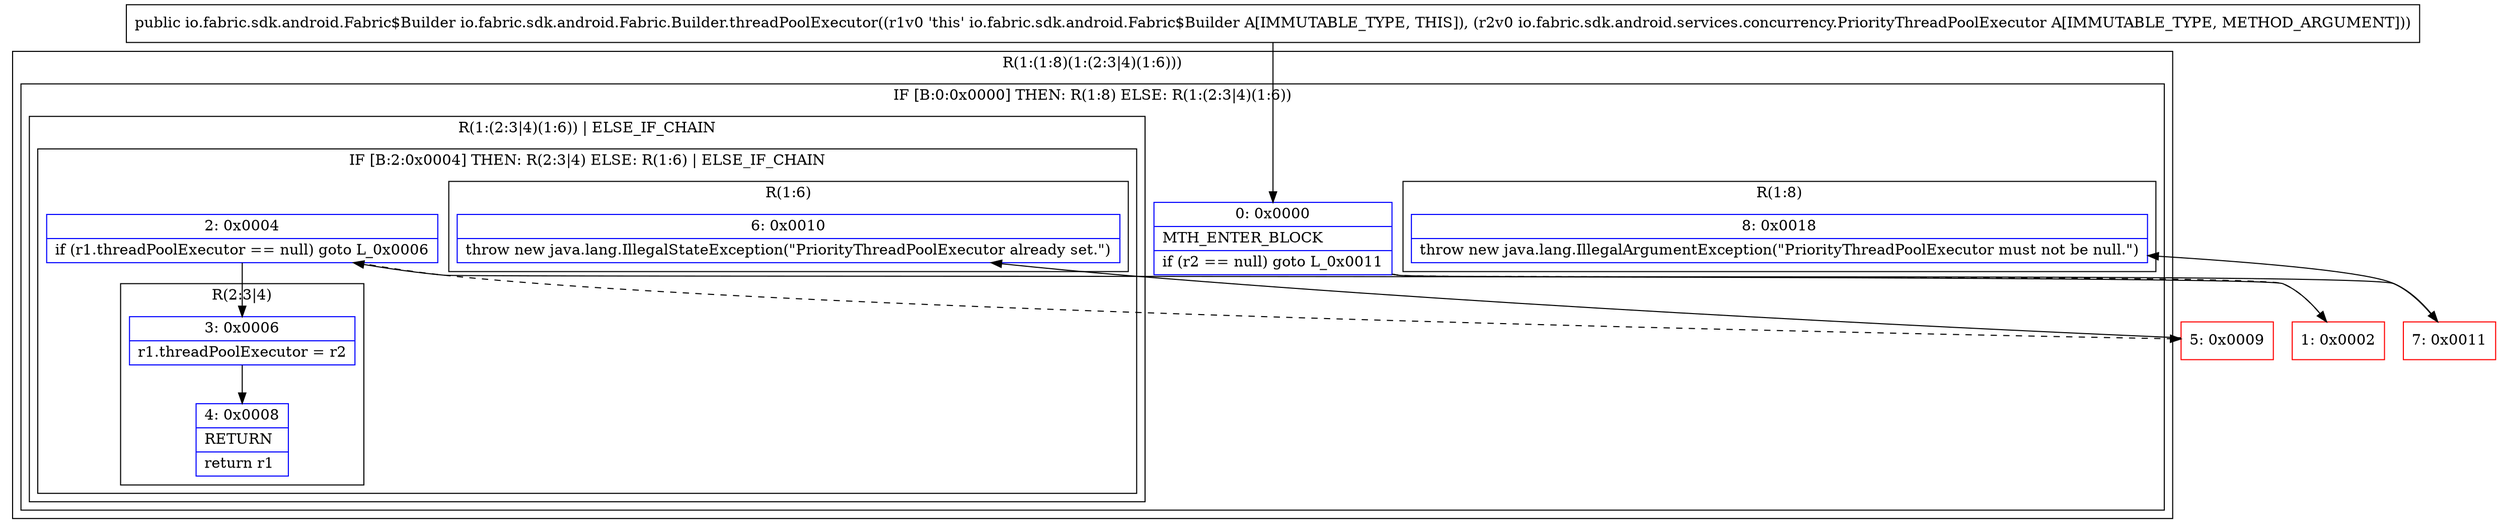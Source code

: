 digraph "CFG forio.fabric.sdk.android.Fabric.Builder.threadPoolExecutor(Lio\/fabric\/sdk\/android\/services\/concurrency\/PriorityThreadPoolExecutor;)Lio\/fabric\/sdk\/android\/Fabric$Builder;" {
subgraph cluster_Region_1027464284 {
label = "R(1:(1:8)(1:(2:3|4)(1:6)))";
node [shape=record,color=blue];
subgraph cluster_IfRegion_825908580 {
label = "IF [B:0:0x0000] THEN: R(1:8) ELSE: R(1:(2:3|4)(1:6))";
node [shape=record,color=blue];
Node_0 [shape=record,label="{0\:\ 0x0000|MTH_ENTER_BLOCK\l|if (r2 == null) goto L_0x0011\l}"];
subgraph cluster_Region_1735420730 {
label = "R(1:8)";
node [shape=record,color=blue];
Node_8 [shape=record,label="{8\:\ 0x0018|throw new java.lang.IllegalArgumentException(\"PriorityThreadPoolExecutor must not be null.\")\l}"];
}
subgraph cluster_Region_359519270 {
label = "R(1:(2:3|4)(1:6)) | ELSE_IF_CHAIN\l";
node [shape=record,color=blue];
subgraph cluster_IfRegion_1189164523 {
label = "IF [B:2:0x0004] THEN: R(2:3|4) ELSE: R(1:6) | ELSE_IF_CHAIN\l";
node [shape=record,color=blue];
Node_2 [shape=record,label="{2\:\ 0x0004|if (r1.threadPoolExecutor == null) goto L_0x0006\l}"];
subgraph cluster_Region_626233646 {
label = "R(2:3|4)";
node [shape=record,color=blue];
Node_3 [shape=record,label="{3\:\ 0x0006|r1.threadPoolExecutor = r2\l}"];
Node_4 [shape=record,label="{4\:\ 0x0008|RETURN\l|return r1\l}"];
}
subgraph cluster_Region_1092486917 {
label = "R(1:6)";
node [shape=record,color=blue];
Node_6 [shape=record,label="{6\:\ 0x0010|throw new java.lang.IllegalStateException(\"PriorityThreadPoolExecutor already set.\")\l}"];
}
}
}
}
}
Node_1 [shape=record,color=red,label="{1\:\ 0x0002}"];
Node_5 [shape=record,color=red,label="{5\:\ 0x0009}"];
Node_7 [shape=record,color=red,label="{7\:\ 0x0011}"];
MethodNode[shape=record,label="{public io.fabric.sdk.android.Fabric$Builder io.fabric.sdk.android.Fabric.Builder.threadPoolExecutor((r1v0 'this' io.fabric.sdk.android.Fabric$Builder A[IMMUTABLE_TYPE, THIS]), (r2v0 io.fabric.sdk.android.services.concurrency.PriorityThreadPoolExecutor A[IMMUTABLE_TYPE, METHOD_ARGUMENT])) }"];
MethodNode -> Node_0;
Node_0 -> Node_1[style=dashed];
Node_0 -> Node_7;
Node_2 -> Node_3;
Node_2 -> Node_5[style=dashed];
Node_3 -> Node_4;
Node_1 -> Node_2;
Node_5 -> Node_6;
Node_7 -> Node_8;
}

